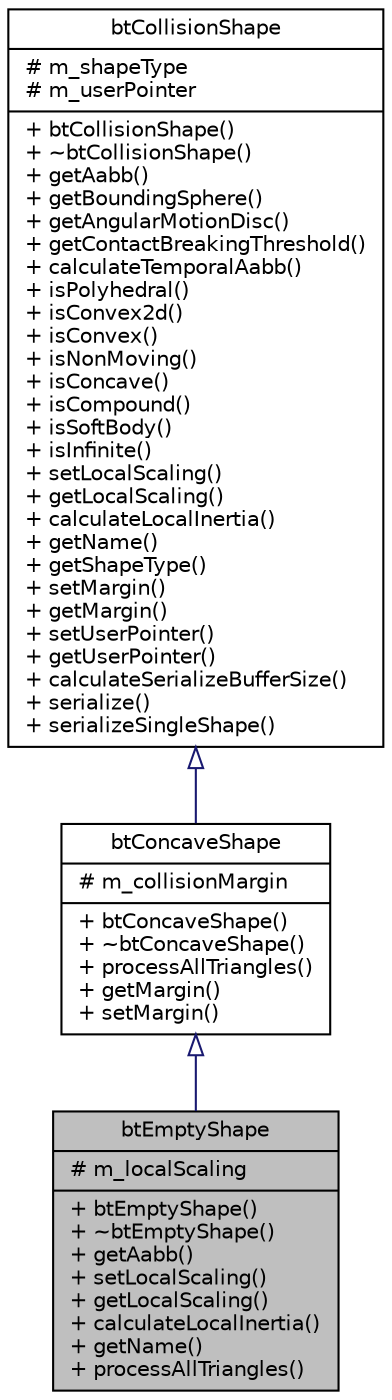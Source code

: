 digraph G
{
  edge [fontname="Helvetica",fontsize="10",labelfontname="Helvetica",labelfontsize="10"];
  node [fontname="Helvetica",fontsize="10",shape=record];
  Node1 [label="{btEmptyShape\n|# m_localScaling\l|+ btEmptyShape()\l+ ~btEmptyShape()\l+ getAabb()\l+ setLocalScaling()\l+ getLocalScaling()\l+ calculateLocalInertia()\l+ getName()\l+ processAllTriangles()\l}",height=0.2,width=0.4,color="black", fillcolor="grey75", style="filled" fontcolor="black"];
  Node2 -> Node1 [dir=back,color="midnightblue",fontsize="10",style="solid",arrowtail="empty",fontname="Helvetica"];
  Node2 [label="{btConcaveShape\n|# m_collisionMargin\l|+ btConcaveShape()\l+ ~btConcaveShape()\l+ processAllTriangles()\l+ getMargin()\l+ setMargin()\l}",height=0.2,width=0.4,color="black", fillcolor="white", style="filled",URL="$d7/da0/classbtConcaveShape.html"];
  Node3 -> Node2 [dir=back,color="midnightblue",fontsize="10",style="solid",arrowtail="empty",fontname="Helvetica"];
  Node3 [label="{btCollisionShape\n|# m_shapeType\l# m_userPointer\l|+ btCollisionShape()\l+ ~btCollisionShape()\l+ getAabb()\l+ getBoundingSphere()\l+ getAngularMotionDisc()\l+ getContactBreakingThreshold()\l+ calculateTemporalAabb()\l+ isPolyhedral()\l+ isConvex2d()\l+ isConvex()\l+ isNonMoving()\l+ isConcave()\l+ isCompound()\l+ isSoftBody()\l+ isInfinite()\l+ setLocalScaling()\l+ getLocalScaling()\l+ calculateLocalInertia()\l+ getName()\l+ getShapeType()\l+ setMargin()\l+ getMargin()\l+ setUserPointer()\l+ getUserPointer()\l+ calculateSerializeBufferSize()\l+ serialize()\l+ serializeSingleShape()\l}",height=0.2,width=0.4,color="black", fillcolor="white", style="filled",URL="$d7/dd7/classbtCollisionShape.html",tooltip="The btCollisionShape class provides an interface for collision shapes that can be shared among btColl..."];
}

